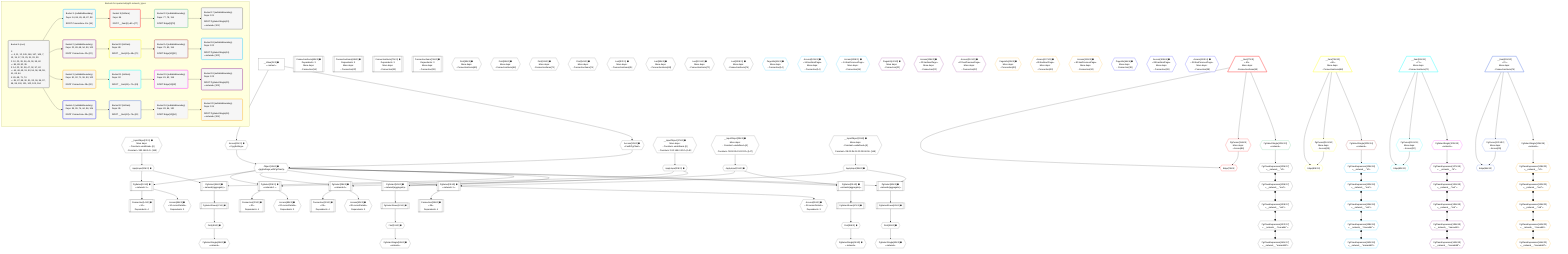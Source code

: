 %%{init: {'themeVariables': { 'fontSize': '12px'}}}%%
graph TD
    classDef path fill:#eee,stroke:#000,color:#000
    classDef plan fill:#fff,stroke-width:1px,color:#000
    classDef itemplan fill:#fff,stroke-width:2px,color:#000
    classDef unbatchedplan fill:#dff,stroke-width:1px,color:#000
    classDef sideeffectplan fill:#fcc,stroke-width:2px,color:#000
    classDef bucket fill:#f6f6f6,color:#000,stroke-width:2px,text-align:left

    subgraph "Buckets for queries/v4/pg11.network_types"
    Bucket0("Bucket 0 (root)<br /><br />1: <br />ᐳ: 6, 11, 12, 145, 146, 147, 148, 7, 13, 15, 17, 23, 25, 31, 33, 39<br />2: 10, 20, 28, 36, 45, 50, 55, 60<br />ᐳ: 86, 89, 92, 95<br />3: 14, 22, 30, 38, 47, 52, 57, 62<br />ᐳ: 46, 48, 49, 51, 53, 54, 56, 58, 59, 61, 63, 64<br />4: 65, 68, 71, 74<br />ᐳ: 85, 87, 88, 90, 91, 93, 94, 96, 97, 98, 99, 100, 101, 102, 103, 104"):::bucket
    Bucket1("Bucket 1 (nullableBoundary)<br />Deps: 14, 86, 65, 49, 87, 98<br /><br />ROOT Connectionᐸ10ᐳ[14]"):::bucket
    Bucket2("Bucket 2 (nullableBoundary)<br />Deps: 22, 89, 68, 54, 90, 100<br /><br />ROOT Connectionᐸ20ᐳ[22]"):::bucket
    Bucket3("Bucket 3 (nullableBoundary)<br />Deps: 30, 92, 71, 59, 93, 102<br /><br />ROOT Connectionᐸ28ᐳ[30]"):::bucket
    Bucket4("Bucket 4 (nullableBoundary)<br />Deps: 38, 95, 74, 64, 96, 104<br /><br />ROOT Connectionᐸ36ᐳ[38]"):::bucket
    Bucket9("Bucket 9 (listItem)<br />Deps: 86<br /><br />ROOT __Item{9}ᐸ65ᐳ[77]"):::bucket
    Bucket10("Bucket 10 (listItem)<br />Deps: 89<br /><br />ROOT __Item{10}ᐸ68ᐳ[79]"):::bucket
    Bucket11("Bucket 11 (listItem)<br />Deps: 92<br /><br />ROOT __Item{11}ᐸ71ᐳ[81]"):::bucket
    Bucket12("Bucket 12 (listItem)<br />Deps: 95<br /><br />ROOT __Item{12}ᐸ74ᐳ[83]"):::bucket
    Bucket13("Bucket 13 (nullableBoundary)<br />Deps: 77, 78, 114<br /><br />ROOT Edge{9}[78]"):::bucket
    Bucket14("Bucket 14 (nullableBoundary)<br />Deps: 79, 80, 116<br /><br />ROOT Edge{10}[80]"):::bucket
    Bucket15("Bucket 15 (nullableBoundary)<br />Deps: 81, 82, 118<br /><br />ROOT Edge{11}[82]"):::bucket
    Bucket16("Bucket 16 (nullableBoundary)<br />Deps: 83, 84, 120<br /><br />ROOT Edge{12}[84]"):::bucket
    Bucket17("Bucket 17 (nullableBoundary)<br />Deps: 121<br /><br />ROOT PgSelectSingle{13}ᐸnetworkᐳ[121]"):::bucket
    Bucket18("Bucket 18 (nullableBoundary)<br />Deps: 122<br /><br />ROOT PgSelectSingle{14}ᐸnetworkᐳ[122]"):::bucket
    Bucket19("Bucket 19 (nullableBoundary)<br />Deps: 123<br /><br />ROOT PgSelectSingle{15}ᐸnetworkᐳ[123]"):::bucket
    Bucket20("Bucket 20 (nullableBoundary)<br />Deps: 124<br /><br />ROOT PgSelectSingle{16}ᐸnetworkᐳ[124]"):::bucket
    end
    Bucket0 --> Bucket1 & Bucket2 & Bucket3 & Bucket4
    Bucket1 --> Bucket9
    Bucket2 --> Bucket10
    Bucket3 --> Bucket11
    Bucket4 --> Bucket12
    Bucket9 --> Bucket13
    Bucket10 --> Bucket14
    Bucket11 --> Bucket15
    Bucket12 --> Bucket16
    Bucket13 --> Bucket17
    Bucket14 --> Bucket18
    Bucket15 --> Bucket19
    Bucket16 --> Bucket20

    %% plan dependencies
    __InputObject7{{"__InputObject[7∈0] ➊<br />More deps:<br />- Constantᐸundefinedᐳ[6]<br />- Constantᐸ'192.168.0.0'ᐳ[145]"}}:::plan
    PgSelect10[["PgSelect[10∈0] ➊<br />ᐸnetwork+1ᐳ"]]:::plan
    Object13{{"Object[13∈0] ➊<br />ᐸ{pgSettings,withPgClient}ᐳ"}}:::plan
    ApplyInput15{{"ApplyInput[15∈0] ➊"}}:::plan
    Object13 & ApplyInput15 --> PgSelect10
    Access11{{"Access[11∈0] ➊<br />ᐸ2.pgSettingsᐳ"}}:::plan
    Access12{{"Access[12∈0] ➊<br />ᐸ2.withPgClientᐳ"}}:::plan
    Access11 & Access12 --> Object13
    __InputObject17{{"__InputObject[17∈0] ➊<br />More deps:<br />- Constantᐸundefinedᐳ[6]<br />- Constantᐸ'192.168.0.0/16'ᐳ[146]"}}:::plan
    PgSelect20[["PgSelect[20∈0] ➊<br />ᐸnetwork+1ᐳ"]]:::plan
    ApplyInput23{{"ApplyInput[23∈0] ➊"}}:::plan
    Object13 & ApplyInput23 --> PgSelect20
    __InputObject25{{"__InputObject[25∈0] ➊<br />More deps:<br />- Constantᐸundefinedᐳ[6]<br />- Constantᐸ'08:00:2b:01:02:03'ᐳ[147]"}}:::plan
    PgSelect28[["PgSelect[28∈0] ➊<br />ᐸnetwork+1ᐳ"]]:::plan
    ApplyInput31{{"ApplyInput[31∈0] ➊"}}:::plan
    Object13 & ApplyInput31 --> PgSelect28
    __InputObject33{{"__InputObject[33∈0] ➊<br />More deps:<br />- Constantᐸundefinedᐳ[6]<br />- Constantᐸ'08:00:2b:01:02:03:04:05'ᐳ[148]"}}:::plan
    PgSelect36[["PgSelect[36∈0] ➊<br />ᐸnetwork+1ᐳ"]]:::plan
    ApplyInput39{{"ApplyInput[39∈0] ➊"}}:::plan
    Object13 & ApplyInput39 --> PgSelect36
    PgSelect45[["PgSelect[45∈0] ➊<br />ᐸnetwork(aggregate)ᐳ"]]:::plan
    Object13 & ApplyInput15 --> PgSelect45
    PgSelect50[["PgSelect[50∈0] ➊<br />ᐸnetwork(aggregate)ᐳ"]]:::plan
    Object13 & ApplyInput23 --> PgSelect50
    PgSelect55[["PgSelect[55∈0] ➊<br />ᐸnetwork(aggregate)ᐳ"]]:::plan
    Object13 & ApplyInput31 --> PgSelect55
    PgSelect60[["PgSelect[60∈0] ➊<br />ᐸnetwork(aggregate)ᐳ"]]:::plan
    Object13 & ApplyInput39 --> PgSelect60
    __Value2["__Value[2∈0] ➊<br />ᐸcontextᐳ"]:::plan
    __Value2 --> Access11
    __Value2 --> Access12
    Connection14[["Connection[14∈0] ➊<br />ᐸ10ᐳ<br />Dependents: 4"]]:::plan
    PgSelect10 --> Connection14
    __InputObject7 --> ApplyInput15
    Connection22[["Connection[22∈0] ➊<br />ᐸ20ᐳ<br />Dependents: 4"]]:::plan
    PgSelect20 --> Connection22
    __InputObject17 --> ApplyInput23
    Connection30[["Connection[30∈0] ➊<br />ᐸ28ᐳ<br />Dependents: 4"]]:::plan
    PgSelect28 --> Connection30
    __InputObject25 --> ApplyInput31
    Connection38[["Connection[38∈0] ➊<br />ᐸ36ᐳ<br />Dependents: 4"]]:::plan
    PgSelect36 --> Connection38
    __InputObject33 --> ApplyInput39
    First46{{"First[46∈0] ➊"}}:::plan
    PgSelectRows47[["PgSelectRows[47∈0] ➊"]]:::plan
    PgSelectRows47 --> First46
    PgSelect45 --> PgSelectRows47
    PgSelectSingle48{{"PgSelectSingle[48∈0] ➊<br />ᐸnetworkᐳ"}}:::plan
    First46 --> PgSelectSingle48
    First51{{"First[51∈0] ➊"}}:::plan
    PgSelectRows52[["PgSelectRows[52∈0] ➊"]]:::plan
    PgSelectRows52 --> First51
    PgSelect50 --> PgSelectRows52
    PgSelectSingle53{{"PgSelectSingle[53∈0] ➊<br />ᐸnetworkᐳ"}}:::plan
    First51 --> PgSelectSingle53
    First56{{"First[56∈0] ➊"}}:::plan
    PgSelectRows57[["PgSelectRows[57∈0] ➊"]]:::plan
    PgSelectRows57 --> First56
    PgSelect55 --> PgSelectRows57
    PgSelectSingle58{{"PgSelectSingle[58∈0] ➊<br />ᐸnetworkᐳ"}}:::plan
    First56 --> PgSelectSingle58
    First61{{"First[61∈0] ➊"}}:::plan
    PgSelectRows62[["PgSelectRows[62∈0] ➊"]]:::plan
    PgSelectRows62 --> First61
    PgSelect60 --> PgSelectRows62
    PgSelectSingle63{{"PgSelectSingle[63∈0] ➊<br />ᐸnetworkᐳ"}}:::plan
    First61 --> PgSelectSingle63
    ConnectionItems65[["ConnectionItems[65∈0] ➊<br />Dependents: 3<br />More deps:<br />- Connection[14]"]]:::plan
    ConnectionItems68[["ConnectionItems[68∈0] ➊<br />Dependents: 3<br />More deps:<br />- Connection[22]"]]:::plan
    ConnectionItems71[["ConnectionItems[71∈0] ➊<br />Dependents: 3<br />More deps:<br />- Connection[30]"]]:::plan
    ConnectionItems74[["ConnectionItems[74∈0] ➊<br />Dependents: 3<br />More deps:<br />- Connection[38]"]]:::plan
    First85{{"First[85∈0] ➊<br />More deps:<br />- ConnectionItems[65]"}}:::plan
    Access86{{"Access[86∈0] ➊<br />ᐸ10.cursorDetailsᐳ<br />Dependents: 3"}}:::plan
    PgSelect10 --> Access86
    First88{{"First[88∈0] ➊<br />More deps:<br />- ConnectionItems[68]"}}:::plan
    Access89{{"Access[89∈0] ➊<br />ᐸ20.cursorDetailsᐳ<br />Dependents: 3"}}:::plan
    PgSelect20 --> Access89
    First91{{"First[91∈0] ➊<br />More deps:<br />- ConnectionItems[71]"}}:::plan
    Access92{{"Access[92∈0] ➊<br />ᐸ28.cursorDetailsᐳ<br />Dependents: 3"}}:::plan
    PgSelect28 --> Access92
    First94{{"First[94∈0] ➊<br />More deps:<br />- ConnectionItems[74]"}}:::plan
    Access95{{"Access[95∈0] ➊<br />ᐸ36.cursorDetailsᐳ<br />Dependents: 3"}}:::plan
    PgSelect36 --> Access95
    Last97{{"Last[97∈0] ➊<br />More deps:<br />- ConnectionItems[65]"}}:::plan
    Last99{{"Last[99∈0] ➊<br />More deps:<br />- ConnectionItems[68]"}}:::plan
    Last101{{"Last[101∈0] ➊<br />More deps:<br />- ConnectionItems[71]"}}:::plan
    Last103{{"Last[103∈0] ➊<br />More deps:<br />- ConnectionItems[74]"}}:::plan
    PageInfo41{{"PageInfo[41∈1] ➊<br />More deps:<br />- Connection[14]"}}:::plan
    Access105{{"Access[105∈1] ➊<br />ᐸ14.hasNextPageᐳ<br />More deps:<br />- Connection[14]"}}:::plan
    Access109{{"Access[109∈1] ➊<br />ᐸ14.hasPreviousPageᐳ<br />More deps:<br />- Connection[14]"}}:::plan
    PageInfo42{{"PageInfo[42∈2] ➊<br />More deps:<br />- Connection[22]"}}:::plan
    Access106{{"Access[106∈2] ➊<br />ᐸ22.hasNextPageᐳ<br />More deps:<br />- Connection[22]"}}:::plan
    Access110{{"Access[110∈2] ➊<br />ᐸ22.hasPreviousPageᐳ<br />More deps:<br />- Connection[22]"}}:::plan
    PageInfo43{{"PageInfo[43∈3] ➊<br />More deps:<br />- Connection[30]"}}:::plan
    Access107{{"Access[107∈3] ➊<br />ᐸ30.hasNextPageᐳ<br />More deps:<br />- Connection[30]"}}:::plan
    Access111{{"Access[111∈3] ➊<br />ᐸ30.hasPreviousPageᐳ<br />More deps:<br />- Connection[30]"}}:::plan
    PageInfo44{{"PageInfo[44∈4] ➊<br />More deps:<br />- Connection[38]"}}:::plan
    Access108{{"Access[108∈4] ➊<br />ᐸ38.hasNextPageᐳ<br />More deps:<br />- Connection[38]"}}:::plan
    Access112{{"Access[112∈4] ➊<br />ᐸ38.hasPreviousPageᐳ<br />More deps:<br />- Connection[38]"}}:::plan
    Edge78{{"Edge[78∈9]"}}:::plan
    __Item77[/"__Item[77∈9]<br />ᐸ65ᐳ<br />More deps:<br />- ConnectionItems[65]"\]:::itemplan
    PgCursor114{{"PgCursor[114∈9]<br />More deps:<br />- Access[86]"}}:::plan
    __Item77 & PgCursor114 --> Edge78
    __Item77 --> PgCursor114
    Edge80{{"Edge[80∈10]"}}:::plan
    __Item79[/"__Item[79∈10]<br />ᐸ68ᐳ<br />More deps:<br />- ConnectionItems[68]"\]:::itemplan
    PgCursor116{{"PgCursor[116∈10]<br />More deps:<br />- Access[89]"}}:::plan
    __Item79 & PgCursor116 --> Edge80
    __Item79 --> PgCursor116
    Edge82{{"Edge[82∈11]"}}:::plan
    __Item81[/"__Item[81∈11]<br />ᐸ71ᐳ<br />More deps:<br />- ConnectionItems[71]"\]:::itemplan
    PgCursor118{{"PgCursor[118∈11]<br />More deps:<br />- Access[92]"}}:::plan
    __Item81 & PgCursor118 --> Edge82
    __Item81 --> PgCursor118
    Edge84{{"Edge[84∈12]"}}:::plan
    __Item83[/"__Item[83∈12]<br />ᐸ74ᐳ<br />More deps:<br />- ConnectionItems[74]"\]:::itemplan
    PgCursor120{{"PgCursor[120∈12]<br />More deps:<br />- Access[95]"}}:::plan
    __Item83 & PgCursor120 --> Edge84
    __Item83 --> PgCursor120
    PgSelectSingle121{{"PgSelectSingle[121∈13]<br />ᐸnetworkᐳ"}}:::plan
    __Item77 --> PgSelectSingle121
    PgSelectSingle122{{"PgSelectSingle[122∈14]<br />ᐸnetworkᐳ"}}:::plan
    __Item79 --> PgSelectSingle122
    PgSelectSingle123{{"PgSelectSingle[123∈15]<br />ᐸnetworkᐳ"}}:::plan
    __Item81 --> PgSelectSingle123
    PgSelectSingle124{{"PgSelectSingle[124∈16]<br />ᐸnetworkᐳ"}}:::plan
    __Item83 --> PgSelectSingle124
    PgClassExpression125{{"PgClassExpression[125∈17]<br />ᐸ__network__.”id”ᐳ"}}:::plan
    PgSelectSingle121 --> PgClassExpression125
    PgClassExpression129{{"PgClassExpression[129∈17]<br />ᐸ__network__.”inet”ᐳ"}}:::plan
    PgClassExpression125 o--o PgClassExpression129
    PgClassExpression133{{"PgClassExpression[133∈17]<br />ᐸ__network__.”cidr”ᐳ"}}:::plan
    PgClassExpression129 o--o PgClassExpression133
    PgClassExpression137{{"PgClassExpression[137∈17]<br />ᐸ__network__.”macaddr”ᐳ"}}:::plan
    PgClassExpression133 o--o PgClassExpression137
    PgClassExpression141{{"PgClassExpression[141∈17]<br />ᐸ__network__.”macaddr8”ᐳ"}}:::plan
    PgClassExpression137 o--o PgClassExpression141
    PgClassExpression126{{"PgClassExpression[126∈18]<br />ᐸ__network__.”id”ᐳ"}}:::plan
    PgSelectSingle122 --> PgClassExpression126
    PgClassExpression130{{"PgClassExpression[130∈18]<br />ᐸ__network__.”inet”ᐳ"}}:::plan
    PgClassExpression126 o--o PgClassExpression130
    PgClassExpression134{{"PgClassExpression[134∈18]<br />ᐸ__network__.”cidr”ᐳ"}}:::plan
    PgClassExpression130 o--o PgClassExpression134
    PgClassExpression138{{"PgClassExpression[138∈18]<br />ᐸ__network__.”macaddr”ᐳ"}}:::plan
    PgClassExpression134 o--o PgClassExpression138
    PgClassExpression142{{"PgClassExpression[142∈18]<br />ᐸ__network__.”macaddr8”ᐳ"}}:::plan
    PgClassExpression138 o--o PgClassExpression142
    PgClassExpression127{{"PgClassExpression[127∈19]<br />ᐸ__network__.”id”ᐳ"}}:::plan
    PgSelectSingle123 --> PgClassExpression127
    PgClassExpression131{{"PgClassExpression[131∈19]<br />ᐸ__network__.”inet”ᐳ"}}:::plan
    PgClassExpression127 o--o PgClassExpression131
    PgClassExpression135{{"PgClassExpression[135∈19]<br />ᐸ__network__.”cidr”ᐳ"}}:::plan
    PgClassExpression131 o--o PgClassExpression135
    PgClassExpression139{{"PgClassExpression[139∈19]<br />ᐸ__network__.”macaddr”ᐳ"}}:::plan
    PgClassExpression135 o--o PgClassExpression139
    PgClassExpression143{{"PgClassExpression[143∈19]<br />ᐸ__network__.”macaddr8”ᐳ"}}:::plan
    PgClassExpression139 o--o PgClassExpression143
    PgClassExpression128{{"PgClassExpression[128∈20]<br />ᐸ__network__.”id”ᐳ"}}:::plan
    PgSelectSingle124 --> PgClassExpression128
    PgClassExpression132{{"PgClassExpression[132∈20]<br />ᐸ__network__.”inet”ᐳ"}}:::plan
    PgClassExpression128 o--o PgClassExpression132
    PgClassExpression136{{"PgClassExpression[136∈20]<br />ᐸ__network__.”cidr”ᐳ"}}:::plan
    PgClassExpression132 o--o PgClassExpression136
    PgClassExpression140{{"PgClassExpression[140∈20]<br />ᐸ__network__.”macaddr”ᐳ"}}:::plan
    PgClassExpression136 o--o PgClassExpression140
    PgClassExpression144{{"PgClassExpression[144∈20]<br />ᐸ__network__.”macaddr8”ᐳ"}}:::plan
    PgClassExpression140 o--o PgClassExpression144

    %% define steps
    classDef bucket0 stroke:#696969
    class Bucket0,__Value2,__InputObject7,PgSelect10,Access11,Access12,Object13,Connection14,ApplyInput15,__InputObject17,PgSelect20,Connection22,ApplyInput23,__InputObject25,PgSelect28,Connection30,ApplyInput31,__InputObject33,PgSelect36,Connection38,ApplyInput39,PgSelect45,First46,PgSelectRows47,PgSelectSingle48,PgSelect50,First51,PgSelectRows52,PgSelectSingle53,PgSelect55,First56,PgSelectRows57,PgSelectSingle58,PgSelect60,First61,PgSelectRows62,PgSelectSingle63,ConnectionItems65,ConnectionItems68,ConnectionItems71,ConnectionItems74,First85,Access86,First88,Access89,First91,Access92,First94,Access95,Last97,Last99,Last101,Last103 bucket0
    classDef bucket1 stroke:#00bfff
    class Bucket1,PageInfo41,Access105,Access109 bucket1
    classDef bucket2 stroke:#7f007f
    class Bucket2,PageInfo42,Access106,Access110 bucket2
    classDef bucket3 stroke:#ffa500
    class Bucket3,PageInfo43,Access107,Access111 bucket3
    classDef bucket4 stroke:#0000ff
    class Bucket4,PageInfo44,Access108,Access112 bucket4
    classDef bucket9 stroke:#ff0000
    class Bucket9,__Item77,Edge78,PgCursor114 bucket9
    classDef bucket10 stroke:#ffff00
    class Bucket10,__Item79,Edge80,PgCursor116 bucket10
    classDef bucket11 stroke:#00ffff
    class Bucket11,__Item81,Edge82,PgCursor118 bucket11
    classDef bucket12 stroke:#4169e1
    class Bucket12,__Item83,Edge84,PgCursor120 bucket12
    classDef bucket13 stroke:#3cb371
    class Bucket13,PgSelectSingle121 bucket13
    classDef bucket14 stroke:#a52a2a
    class Bucket14,PgSelectSingle122 bucket14
    classDef bucket15 stroke:#ff00ff
    class Bucket15,PgSelectSingle123 bucket15
    classDef bucket16 stroke:#f5deb3
    class Bucket16,PgSelectSingle124 bucket16
    classDef bucket17 stroke:#696969
    class Bucket17,PgClassExpression125,PgClassExpression129,PgClassExpression133,PgClassExpression137,PgClassExpression141 bucket17
    classDef bucket18 stroke:#00bfff
    class Bucket18,PgClassExpression126,PgClassExpression130,PgClassExpression134,PgClassExpression138,PgClassExpression142 bucket18
    classDef bucket19 stroke:#7f007f
    class Bucket19,PgClassExpression127,PgClassExpression131,PgClassExpression135,PgClassExpression139,PgClassExpression143 bucket19
    classDef bucket20 stroke:#ffa500
    class Bucket20,PgClassExpression128,PgClassExpression132,PgClassExpression136,PgClassExpression140,PgClassExpression144 bucket20